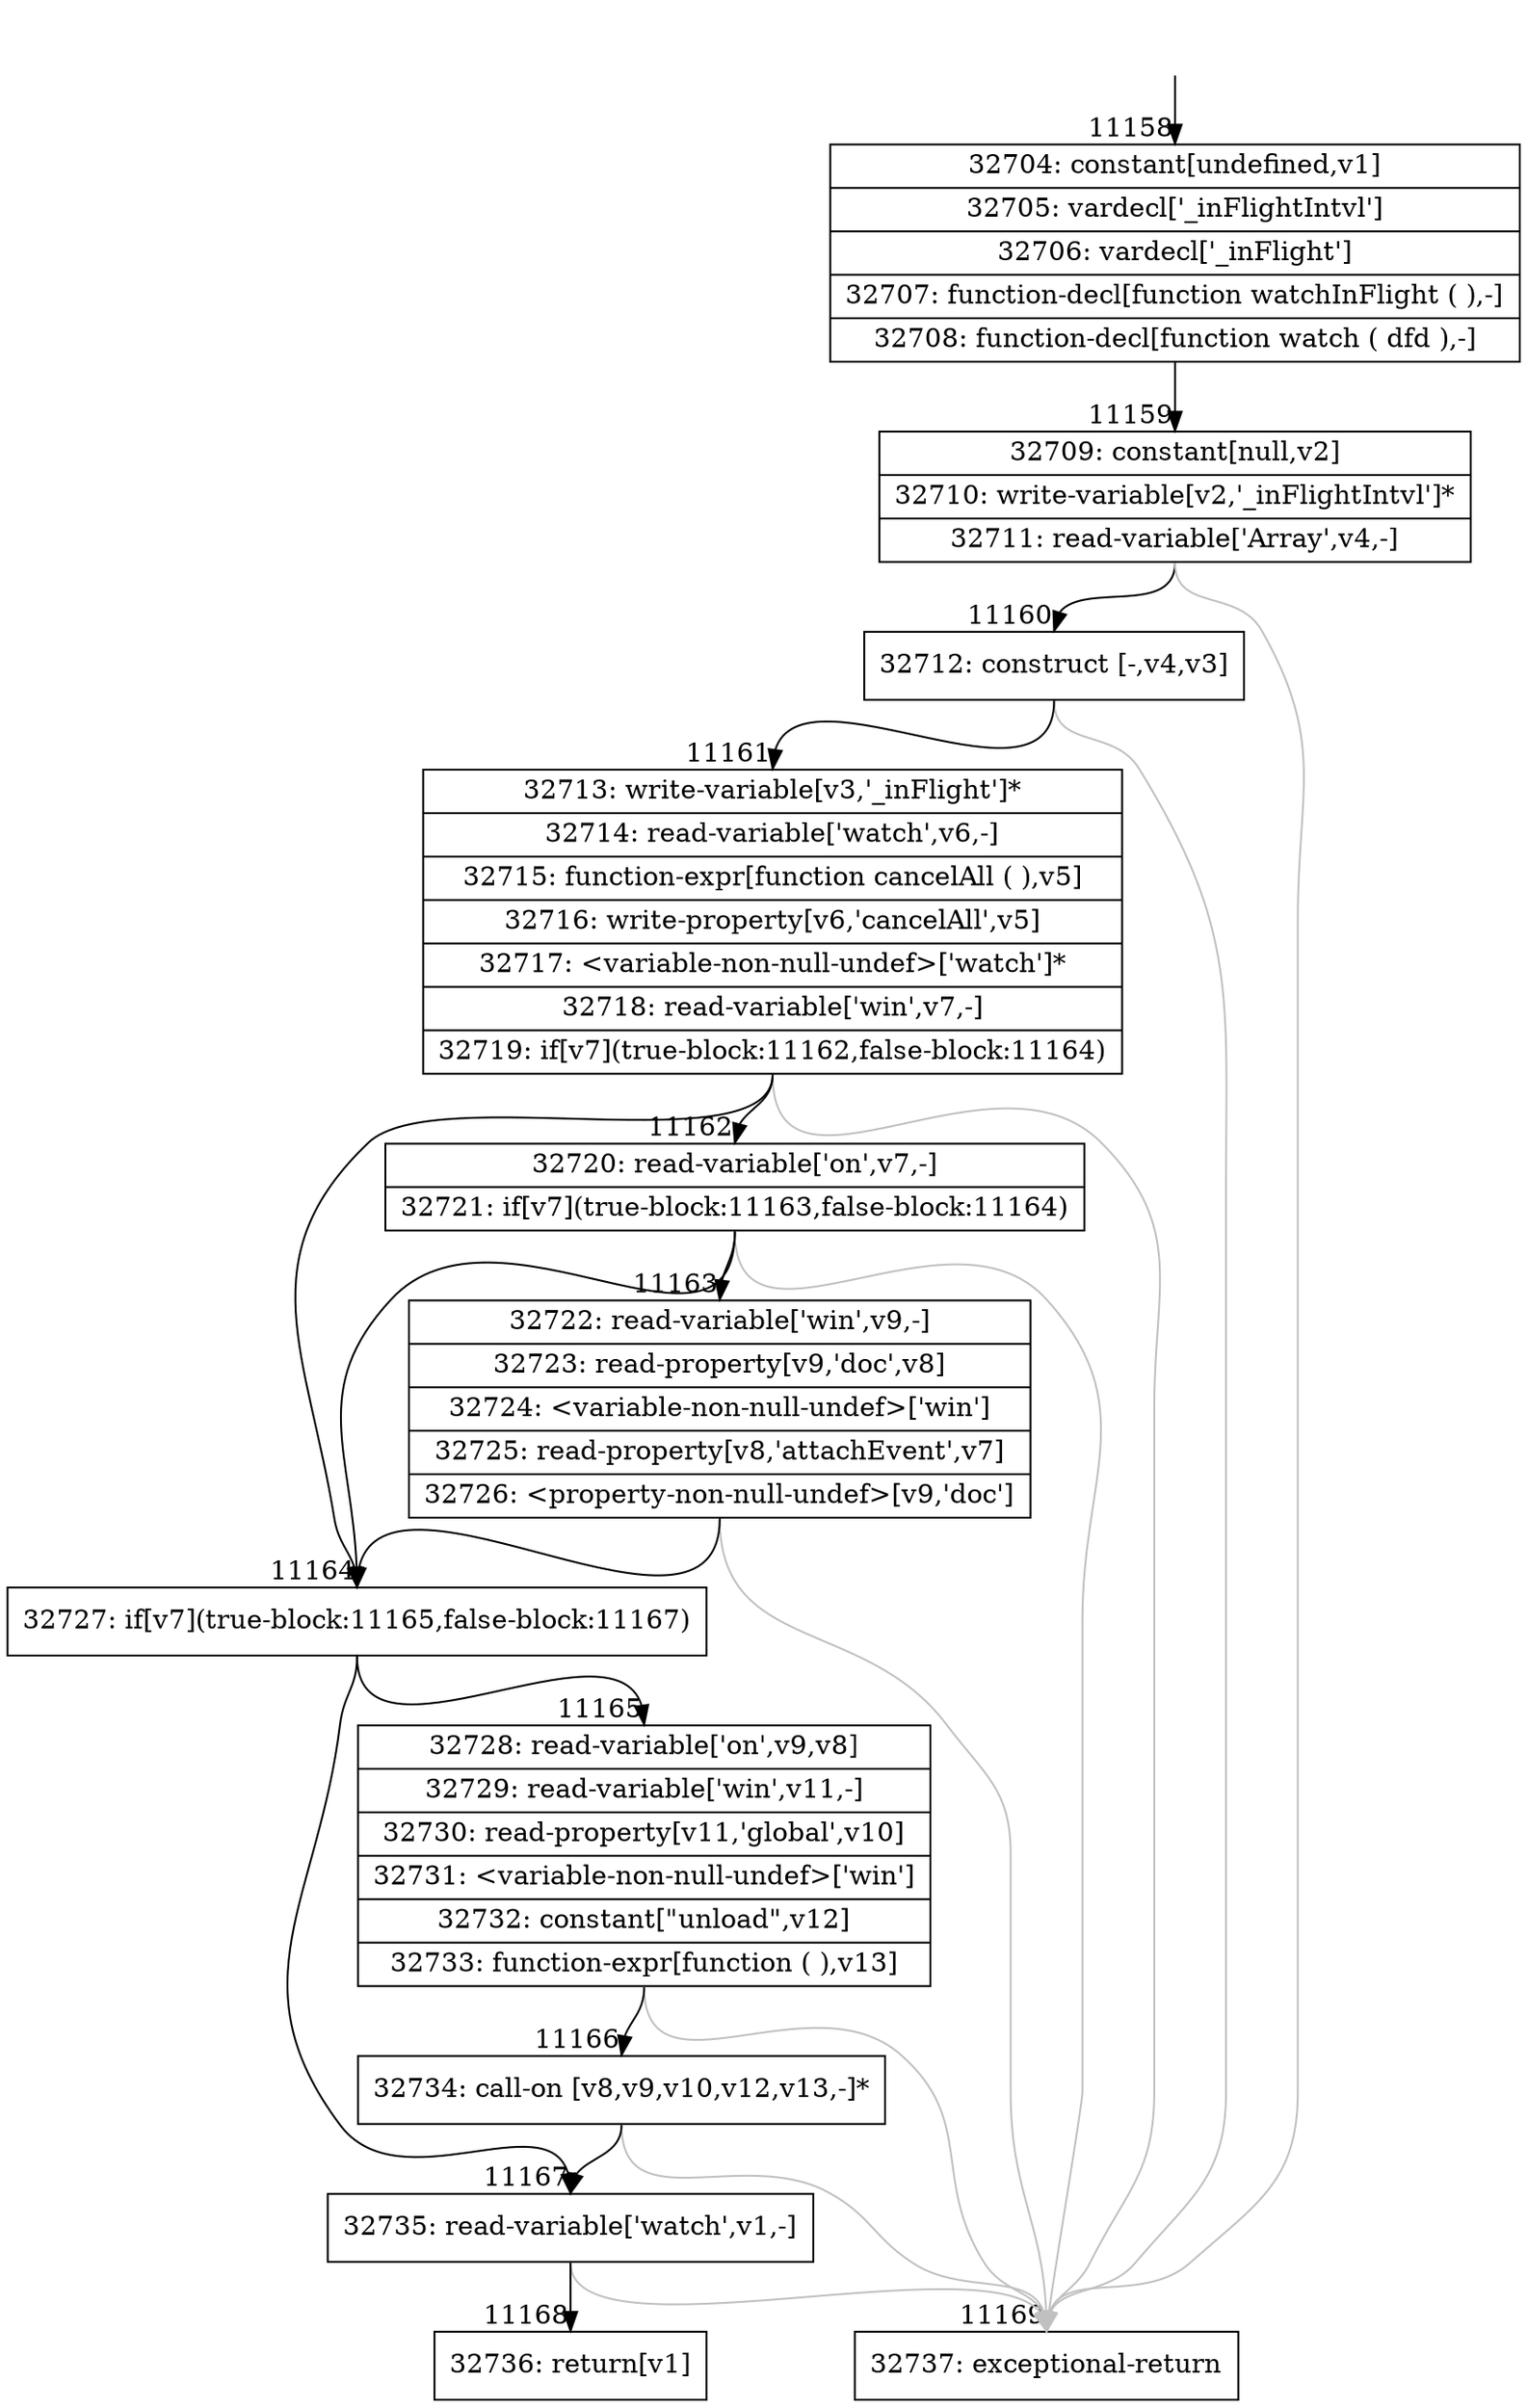 digraph {
rankdir="TD"
BB_entry818[shape=none,label=""];
BB_entry818 -> BB11158 [tailport=s, headport=n, headlabel="    11158"]
BB11158 [shape=record label="{32704: constant[undefined,v1]|32705: vardecl['_inFlightIntvl']|32706: vardecl['_inFlight']|32707: function-decl[function watchInFlight ( ),-]|32708: function-decl[function watch ( dfd ),-]}" ] 
BB11158 -> BB11159 [tailport=s, headport=n, headlabel="      11159"]
BB11159 [shape=record label="{32709: constant[null,v2]|32710: write-variable[v2,'_inFlightIntvl']*|32711: read-variable['Array',v4,-]}" ] 
BB11159 -> BB11160 [tailport=s, headport=n, headlabel="      11160"]
BB11159 -> BB11169 [tailport=s, headport=n, color=gray, headlabel="      11169"]
BB11160 [shape=record label="{32712: construct [-,v4,v3]}" ] 
BB11160 -> BB11161 [tailport=s, headport=n, headlabel="      11161"]
BB11160 -> BB11169 [tailport=s, headport=n, color=gray]
BB11161 [shape=record label="{32713: write-variable[v3,'_inFlight']*|32714: read-variable['watch',v6,-]|32715: function-expr[function cancelAll ( ),v5]|32716: write-property[v6,'cancelAll',v5]|32717: \<variable-non-null-undef\>['watch']*|32718: read-variable['win',v7,-]|32719: if[v7](true-block:11162,false-block:11164)}" ] 
BB11161 -> BB11164 [tailport=s, headport=n, headlabel="      11164"]
BB11161 -> BB11162 [tailport=s, headport=n, headlabel="      11162"]
BB11161 -> BB11169 [tailport=s, headport=n, color=gray]
BB11162 [shape=record label="{32720: read-variable['on',v7,-]|32721: if[v7](true-block:11163,false-block:11164)}" ] 
BB11162 -> BB11164 [tailport=s, headport=n]
BB11162 -> BB11163 [tailport=s, headport=n, headlabel="      11163"]
BB11162 -> BB11169 [tailport=s, headport=n, color=gray]
BB11163 [shape=record label="{32722: read-variable['win',v9,-]|32723: read-property[v9,'doc',v8]|32724: \<variable-non-null-undef\>['win']|32725: read-property[v8,'attachEvent',v7]|32726: \<property-non-null-undef\>[v9,'doc']}" ] 
BB11163 -> BB11164 [tailport=s, headport=n]
BB11163 -> BB11169 [tailport=s, headport=n, color=gray]
BB11164 [shape=record label="{32727: if[v7](true-block:11165,false-block:11167)}" ] 
BB11164 -> BB11165 [tailport=s, headport=n, headlabel="      11165"]
BB11164 -> BB11167 [tailport=s, headport=n, headlabel="      11167"]
BB11165 [shape=record label="{32728: read-variable['on',v9,v8]|32729: read-variable['win',v11,-]|32730: read-property[v11,'global',v10]|32731: \<variable-non-null-undef\>['win']|32732: constant[\"unload\",v12]|32733: function-expr[function ( ),v13]}" ] 
BB11165 -> BB11166 [tailport=s, headport=n, headlabel="      11166"]
BB11165 -> BB11169 [tailport=s, headport=n, color=gray]
BB11166 [shape=record label="{32734: call-on [v8,v9,v10,v12,v13,-]*}" ] 
BB11166 -> BB11167 [tailport=s, headport=n]
BB11166 -> BB11169 [tailport=s, headport=n, color=gray]
BB11167 [shape=record label="{32735: read-variable['watch',v1,-]}" ] 
BB11167 -> BB11168 [tailport=s, headport=n, headlabel="      11168"]
BB11167 -> BB11169 [tailport=s, headport=n, color=gray]
BB11168 [shape=record label="{32736: return[v1]}" ] 
BB11169 [shape=record label="{32737: exceptional-return}" ] 
//#$~ 15628
}
